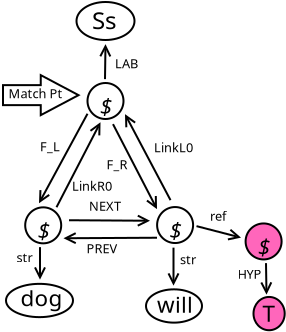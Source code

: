 <?xml version="1.0" encoding="UTF-8"?>
<dia:diagram xmlns:dia="http://www.lysator.liu.se/~alla/dia/">
  <dia:layer name="Background" visible="true">
    <dia:object type="Standard - Line" version="0" id="O0">
      <dia:attribute name="obj_pos">
        <dia:point val="5.175,11.725"/>
      </dia:attribute>
      <dia:attribute name="obj_bb">
        <dia:rectangle val="4.712,7.182;7.668,12.007"/>
      </dia:attribute>
      <dia:attribute name="conn_endpoints">
        <dia:point val="5.175,11.725"/>
        <dia:point val="7.6,7.25"/>
      </dia:attribute>
      <dia:attribute name="numcp">
        <dia:int val="1"/>
      </dia:attribute>
      <dia:attribute name="start_arrow">
        <dia:enum val="1"/>
      </dia:attribute>
      <dia:attribute name="start_arrow_length">
        <dia:real val="0.5"/>
      </dia:attribute>
      <dia:attribute name="start_arrow_width">
        <dia:real val="0.5"/>
      </dia:attribute>
    </dia:object>
    <dia:object type="Standard - Line" version="0" id="O1">
      <dia:attribute name="obj_pos">
        <dia:point val="8.25,7.675"/>
      </dia:attribute>
      <dia:attribute name="obj_bb">
        <dia:rectangle val="5.983,7.401;8.717,11.992"/>
      </dia:attribute>
      <dia:attribute name="conn_endpoints">
        <dia:point val="8.25,7.675"/>
        <dia:point val="6.05,11.925"/>
      </dia:attribute>
      <dia:attribute name="numcp">
        <dia:int val="1"/>
      </dia:attribute>
      <dia:attribute name="start_arrow">
        <dia:enum val="1"/>
      </dia:attribute>
      <dia:attribute name="start_arrow_length">
        <dia:real val="0.5"/>
      </dia:attribute>
      <dia:attribute name="start_arrow_width">
        <dia:real val="0.5"/>
      </dia:attribute>
    </dia:object>
    <dia:object type="Standard - Line" version="0" id="O2">
      <dia:attribute name="obj_pos">
        <dia:point val="9.475,7.27"/>
      </dia:attribute>
      <dia:attribute name="obj_bb">
        <dia:rectangle val="9.01,6.992;11.818,11.638"/>
      </dia:attribute>
      <dia:attribute name="conn_endpoints">
        <dia:point val="9.475,7.27"/>
        <dia:point val="11.75,11.57"/>
      </dia:attribute>
      <dia:attribute name="numcp">
        <dia:int val="1"/>
      </dia:attribute>
      <dia:attribute name="start_arrow">
        <dia:enum val="1"/>
      </dia:attribute>
      <dia:attribute name="start_arrow_length">
        <dia:real val="0.5"/>
      </dia:attribute>
      <dia:attribute name="start_arrow_width">
        <dia:real val="0.5"/>
      </dia:attribute>
    </dia:object>
    <dia:object type="Standard - Line" version="0" id="O3">
      <dia:attribute name="obj_pos">
        <dia:point val="10.725,12.6"/>
      </dia:attribute>
      <dia:attribute name="obj_bb">
        <dia:rectangle val="6.625,12.1;10.778,13.1"/>
      </dia:attribute>
      <dia:attribute name="conn_endpoints">
        <dia:point val="10.725,12.6"/>
        <dia:point val="6.675,12.575"/>
      </dia:attribute>
      <dia:attribute name="numcp">
        <dia:int val="1"/>
      </dia:attribute>
      <dia:attribute name="start_arrow">
        <dia:enum val="1"/>
      </dia:attribute>
      <dia:attribute name="start_arrow_length">
        <dia:real val="0.5"/>
      </dia:attribute>
      <dia:attribute name="start_arrow_width">
        <dia:real val="0.5"/>
      </dia:attribute>
    </dia:object>
    <dia:object type="Standard - Line" version="0" id="O4">
      <dia:attribute name="obj_pos">
        <dia:point val="6.4,13.475"/>
      </dia:attribute>
      <dia:attribute name="obj_bb">
        <dia:rectangle val="6.347,12.975;11.125,13.975"/>
      </dia:attribute>
      <dia:attribute name="conn_endpoints">
        <dia:point val="6.4,13.475"/>
        <dia:point val="11.075,13.45"/>
      </dia:attribute>
      <dia:attribute name="numcp">
        <dia:int val="1"/>
      </dia:attribute>
      <dia:attribute name="start_arrow">
        <dia:enum val="1"/>
      </dia:attribute>
      <dia:attribute name="start_arrow_length">
        <dia:real val="0.5"/>
      </dia:attribute>
      <dia:attribute name="start_arrow_width">
        <dia:real val="0.5"/>
      </dia:attribute>
    </dia:object>
    <dia:group>
      <dia:object type="Standard - Ellipse" version="0" id="O5">
        <dia:attribute name="obj_pos">
          <dia:point val="7.05,1.663"/>
        </dia:attribute>
        <dia:attribute name="obj_bb">
          <dia:rectangle val="7,1.613;10,3.612"/>
        </dia:attribute>
        <dia:attribute name="elem_corner">
          <dia:point val="7.05,1.663"/>
        </dia:attribute>
        <dia:attribute name="elem_width">
          <dia:real val="2.9"/>
        </dia:attribute>
        <dia:attribute name="elem_height">
          <dia:real val="1.9"/>
        </dia:attribute>
      </dia:object>
      <dia:object type="Standard - Text" version="1" id="O6">
        <dia:attribute name="obj_pos">
          <dia:point val="7.825,3.02"/>
        </dia:attribute>
        <dia:attribute name="obj_bb">
          <dia:rectangle val="7.825,2.002;9.09,3.763"/>
        </dia:attribute>
        <dia:attribute name="text">
          <dia:composite type="text">
            <dia:attribute name="string">
              <dia:string>#Ss#</dia:string>
            </dia:attribute>
            <dia:attribute name="font">
              <dia:font family="sans" style="0" name="Helvetica"/>
            </dia:attribute>
            <dia:attribute name="height">
              <dia:real val="1.5"/>
            </dia:attribute>
            <dia:attribute name="pos">
              <dia:point val="7.825,3.02"/>
            </dia:attribute>
            <dia:attribute name="color">
              <dia:color val="#000000"/>
            </dia:attribute>
            <dia:attribute name="alignment">
              <dia:enum val="0"/>
            </dia:attribute>
          </dia:composite>
        </dia:attribute>
        <dia:attribute name="valign">
          <dia:enum val="3"/>
        </dia:attribute>
      </dia:object>
    </dia:group>
    <dia:object type="Standard - Line" version="0" id="O7">
      <dia:attribute name="obj_pos">
        <dia:point val="8.5,3.77"/>
      </dia:attribute>
      <dia:attribute name="obj_bb">
        <dia:rectangle val="7.999,3.713;9.001,5.571"/>
      </dia:attribute>
      <dia:attribute name="conn_endpoints">
        <dia:point val="8.5,3.77"/>
        <dia:point val="8.475,5.52"/>
      </dia:attribute>
      <dia:attribute name="numcp">
        <dia:int val="1"/>
      </dia:attribute>
      <dia:attribute name="start_arrow">
        <dia:enum val="1"/>
      </dia:attribute>
      <dia:attribute name="start_arrow_length">
        <dia:real val="0.5"/>
      </dia:attribute>
      <dia:attribute name="start_arrow_width">
        <dia:real val="0.5"/>
      </dia:attribute>
    </dia:object>
    <dia:group>
      <dia:object type="Standard - Ellipse" version="0" id="O8">
        <dia:attribute name="obj_pos">
          <dia:point val="3.525,15.755"/>
        </dia:attribute>
        <dia:attribute name="obj_bb">
          <dia:rectangle val="3.475,15.705;6.925,17.47"/>
        </dia:attribute>
        <dia:attribute name="elem_corner">
          <dia:point val="3.525,15.755"/>
        </dia:attribute>
        <dia:attribute name="elem_width">
          <dia:real val="3.35"/>
        </dia:attribute>
        <dia:attribute name="elem_height">
          <dia:real val="1.665"/>
        </dia:attribute>
      </dia:object>
      <dia:object type="Standard - Text" version="1" id="O9">
        <dia:attribute name="obj_pos">
          <dia:point val="4.25,16.87"/>
        </dia:attribute>
        <dia:attribute name="obj_bb">
          <dia:rectangle val="4.25,15.92;6.17,17.562"/>
        </dia:attribute>
        <dia:attribute name="text">
          <dia:composite type="text">
            <dia:attribute name="string">
              <dia:string>#dog#</dia:string>
            </dia:attribute>
            <dia:attribute name="font">
              <dia:font family="sans" style="0" name="Helvetica"/>
            </dia:attribute>
            <dia:attribute name="height">
              <dia:real val="1.4"/>
            </dia:attribute>
            <dia:attribute name="pos">
              <dia:point val="4.25,16.87"/>
            </dia:attribute>
            <dia:attribute name="color">
              <dia:color val="#000000"/>
            </dia:attribute>
            <dia:attribute name="alignment">
              <dia:enum val="0"/>
            </dia:attribute>
          </dia:composite>
        </dia:attribute>
        <dia:attribute name="valign">
          <dia:enum val="3"/>
        </dia:attribute>
      </dia:object>
    </dia:group>
    <dia:object type="Standard - Line" version="0" id="O10">
      <dia:attribute name="obj_pos">
        <dia:point val="11.9,15.845"/>
      </dia:attribute>
      <dia:attribute name="obj_bb">
        <dia:rectangle val="11.4,13.895;12.4,15.895"/>
      </dia:attribute>
      <dia:attribute name="conn_endpoints">
        <dia:point val="11.9,15.845"/>
        <dia:point val="11.9,13.945"/>
      </dia:attribute>
      <dia:attribute name="numcp">
        <dia:int val="1"/>
      </dia:attribute>
      <dia:attribute name="start_arrow">
        <dia:enum val="1"/>
      </dia:attribute>
      <dia:attribute name="start_arrow_length">
        <dia:real val="0.5"/>
      </dia:attribute>
      <dia:attribute name="start_arrow_width">
        <dia:real val="0.5"/>
      </dia:attribute>
    </dia:object>
    <dia:object type="Standard - Line" version="0" id="O11">
      <dia:attribute name="obj_pos">
        <dia:point val="5.225,15.545"/>
      </dia:attribute>
      <dia:attribute name="obj_bb">
        <dia:rectangle val="4.725,13.87;5.725,15.595"/>
      </dia:attribute>
      <dia:attribute name="conn_endpoints">
        <dia:point val="5.225,15.545"/>
        <dia:point val="5.225,13.92"/>
      </dia:attribute>
      <dia:attribute name="numcp">
        <dia:int val="1"/>
      </dia:attribute>
      <dia:attribute name="start_arrow">
        <dia:enum val="1"/>
      </dia:attribute>
      <dia:attribute name="start_arrow_length">
        <dia:real val="0.5"/>
      </dia:attribute>
      <dia:attribute name="start_arrow_width">
        <dia:real val="0.5"/>
      </dia:attribute>
    </dia:object>
    <dia:group>
      <dia:object type="Standard - Ellipse" version="0" id="O12">
        <dia:attribute name="obj_pos">
          <dia:point val="4.485,11.93"/>
        </dia:attribute>
        <dia:attribute name="obj_bb">
          <dia:rectangle val="4.435,11.88;6.335,13.78"/>
        </dia:attribute>
        <dia:attribute name="elem_corner">
          <dia:point val="4.485,11.93"/>
        </dia:attribute>
        <dia:attribute name="elem_width">
          <dia:real val="1.8"/>
        </dia:attribute>
        <dia:attribute name="elem_height">
          <dia:real val="1.8"/>
        </dia:attribute>
        <dia:attribute name="aspect">
          <dia:enum val="2"/>
        </dia:attribute>
      </dia:object>
      <dia:object type="Standard - Text" version="1" id="O13">
        <dia:attribute name="obj_pos">
          <dia:point val="5.41,13.043"/>
        </dia:attribute>
        <dia:attribute name="obj_bb">
          <dia:rectangle val="5.085,12.221;5.735,13.864"/>
        </dia:attribute>
        <dia:attribute name="text">
          <dia:composite type="text">
            <dia:attribute name="string">
              <dia:string>#$#</dia:string>
            </dia:attribute>
            <dia:attribute name="font">
              <dia:font family="sans" style="8" name="Helvetica-Oblique"/>
            </dia:attribute>
            <dia:attribute name="height">
              <dia:real val="1.4"/>
            </dia:attribute>
            <dia:attribute name="pos">
              <dia:point val="5.41,13.171"/>
            </dia:attribute>
            <dia:attribute name="color">
              <dia:color val="#000000"/>
            </dia:attribute>
            <dia:attribute name="alignment">
              <dia:enum val="1"/>
            </dia:attribute>
          </dia:composite>
        </dia:attribute>
        <dia:attribute name="valign">
          <dia:enum val="2"/>
        </dia:attribute>
      </dia:object>
    </dia:group>
    <dia:object type="Standard - Text" version="1" id="O14">
      <dia:attribute name="obj_pos">
        <dia:point val="7.55,14.22"/>
      </dia:attribute>
      <dia:attribute name="obj_bb">
        <dia:rectangle val="7.55,13.66;9.092,14.652"/>
      </dia:attribute>
      <dia:attribute name="text">
        <dia:composite type="text">
          <dia:attribute name="string">
            <dia:string>#PREV#</dia:string>
          </dia:attribute>
          <dia:attribute name="font">
            <dia:font family="sans" style="0" name="Helvetica"/>
          </dia:attribute>
          <dia:attribute name="height">
            <dia:real val="0.8"/>
          </dia:attribute>
          <dia:attribute name="pos">
            <dia:point val="7.55,14.22"/>
          </dia:attribute>
          <dia:attribute name="color">
            <dia:color val="#000000"/>
          </dia:attribute>
          <dia:attribute name="alignment">
            <dia:enum val="0"/>
          </dia:attribute>
        </dia:composite>
      </dia:attribute>
      <dia:attribute name="valign">
        <dia:enum val="3"/>
      </dia:attribute>
    </dia:object>
    <dia:object type="Standard - Text" version="1" id="O15">
      <dia:attribute name="obj_pos">
        <dia:point val="7.675,12.095"/>
      </dia:attribute>
      <dia:attribute name="obj_bb">
        <dia:rectangle val="7.675,11.535;9.245,12.527"/>
      </dia:attribute>
      <dia:attribute name="text">
        <dia:composite type="text">
          <dia:attribute name="string">
            <dia:string>#NEXT#</dia:string>
          </dia:attribute>
          <dia:attribute name="font">
            <dia:font family="sans" style="0" name="Helvetica"/>
          </dia:attribute>
          <dia:attribute name="height">
            <dia:real val="0.8"/>
          </dia:attribute>
          <dia:attribute name="pos">
            <dia:point val="7.675,12.095"/>
          </dia:attribute>
          <dia:attribute name="color">
            <dia:color val="#000000"/>
          </dia:attribute>
          <dia:attribute name="alignment">
            <dia:enum val="0"/>
          </dia:attribute>
        </dia:composite>
      </dia:attribute>
      <dia:attribute name="valign">
        <dia:enum val="3"/>
      </dia:attribute>
    </dia:object>
    <dia:object type="Standard - Text" version="1" id="O16">
      <dia:attribute name="obj_pos">
        <dia:point val="12.225,14.77"/>
      </dia:attribute>
      <dia:attribute name="obj_bb">
        <dia:rectangle val="12.225,14.21;13.015,15.202"/>
      </dia:attribute>
      <dia:attribute name="text">
        <dia:composite type="text">
          <dia:attribute name="string">
            <dia:string>#str#</dia:string>
          </dia:attribute>
          <dia:attribute name="font">
            <dia:font family="sans" style="0" name="Helvetica"/>
          </dia:attribute>
          <dia:attribute name="height">
            <dia:real val="0.8"/>
          </dia:attribute>
          <dia:attribute name="pos">
            <dia:point val="12.225,14.77"/>
          </dia:attribute>
          <dia:attribute name="color">
            <dia:color val="#000000"/>
          </dia:attribute>
          <dia:attribute name="alignment">
            <dia:enum val="0"/>
          </dia:attribute>
        </dia:composite>
      </dia:attribute>
      <dia:attribute name="valign">
        <dia:enum val="3"/>
      </dia:attribute>
    </dia:object>
    <dia:object type="Standard - Text" version="1" id="O17">
      <dia:attribute name="obj_pos">
        <dia:point val="4.05,14.67"/>
      </dia:attribute>
      <dia:attribute name="obj_bb">
        <dia:rectangle val="4.05,14.11;4.84,15.102"/>
      </dia:attribute>
      <dia:attribute name="text">
        <dia:composite type="text">
          <dia:attribute name="string">
            <dia:string>#str#</dia:string>
          </dia:attribute>
          <dia:attribute name="font">
            <dia:font family="sans" style="0" name="Helvetica"/>
          </dia:attribute>
          <dia:attribute name="height">
            <dia:real val="0.8"/>
          </dia:attribute>
          <dia:attribute name="pos">
            <dia:point val="4.05,14.67"/>
          </dia:attribute>
          <dia:attribute name="color">
            <dia:color val="#000000"/>
          </dia:attribute>
          <dia:attribute name="alignment">
            <dia:enum val="0"/>
          </dia:attribute>
        </dia:composite>
      </dia:attribute>
      <dia:attribute name="valign">
        <dia:enum val="3"/>
      </dia:attribute>
    </dia:object>
    <dia:object type="Standard - Text" version="1" id="O18">
      <dia:attribute name="obj_pos">
        <dia:point val="10.925,9.17"/>
      </dia:attribute>
      <dia:attribute name="obj_bb">
        <dia:rectangle val="10.925,8.61;12.832,9.602"/>
      </dia:attribute>
      <dia:attribute name="text">
        <dia:composite type="text">
          <dia:attribute name="string">
            <dia:string>#LinkL0#</dia:string>
          </dia:attribute>
          <dia:attribute name="font">
            <dia:font family="sans" style="0" name="Helvetica"/>
          </dia:attribute>
          <dia:attribute name="height">
            <dia:real val="0.8"/>
          </dia:attribute>
          <dia:attribute name="pos">
            <dia:point val="10.925,9.17"/>
          </dia:attribute>
          <dia:attribute name="color">
            <dia:color val="#000000"/>
          </dia:attribute>
          <dia:attribute name="alignment">
            <dia:enum val="0"/>
          </dia:attribute>
        </dia:composite>
      </dia:attribute>
      <dia:attribute name="valign">
        <dia:enum val="3"/>
      </dia:attribute>
    </dia:object>
    <dia:object type="Standard - Text" version="1" id="O19">
      <dia:attribute name="obj_pos">
        <dia:point val="6.825,11.095"/>
      </dia:attribute>
      <dia:attribute name="obj_bb">
        <dia:rectangle val="6.825,10.535;8.812,11.527"/>
      </dia:attribute>
      <dia:attribute name="text">
        <dia:composite type="text">
          <dia:attribute name="string">
            <dia:string>#LinkR0#</dia:string>
          </dia:attribute>
          <dia:attribute name="font">
            <dia:font family="sans" style="0" name="Helvetica"/>
          </dia:attribute>
          <dia:attribute name="height">
            <dia:real val="0.8"/>
          </dia:attribute>
          <dia:attribute name="pos">
            <dia:point val="6.825,11.095"/>
          </dia:attribute>
          <dia:attribute name="color">
            <dia:color val="#000000"/>
          </dia:attribute>
          <dia:attribute name="alignment">
            <dia:enum val="0"/>
          </dia:attribute>
        </dia:composite>
      </dia:attribute>
      <dia:attribute name="valign">
        <dia:enum val="3"/>
      </dia:attribute>
    </dia:object>
    <dia:object type="Standard - Text" version="1" id="O20">
      <dia:attribute name="obj_pos">
        <dia:point val="8.55,10.02"/>
      </dia:attribute>
      <dia:attribute name="obj_bb">
        <dia:rectangle val="8.55,9.46;9.6,10.452"/>
      </dia:attribute>
      <dia:attribute name="text">
        <dia:composite type="text">
          <dia:attribute name="string">
            <dia:string>#F_R#</dia:string>
          </dia:attribute>
          <dia:attribute name="font">
            <dia:font family="sans" style="0" name="Helvetica"/>
          </dia:attribute>
          <dia:attribute name="height">
            <dia:real val="0.8"/>
          </dia:attribute>
          <dia:attribute name="pos">
            <dia:point val="8.55,10.02"/>
          </dia:attribute>
          <dia:attribute name="color">
            <dia:color val="#000000"/>
          </dia:attribute>
          <dia:attribute name="alignment">
            <dia:enum val="0"/>
          </dia:attribute>
        </dia:composite>
      </dia:attribute>
      <dia:attribute name="valign">
        <dia:enum val="3"/>
      </dia:attribute>
    </dia:object>
    <dia:object type="Standard - Text" version="1" id="O21">
      <dia:attribute name="obj_pos">
        <dia:point val="5.225,9.12"/>
      </dia:attribute>
      <dia:attribute name="obj_bb">
        <dia:rectangle val="5.208,8.56;6.178,9.552"/>
      </dia:attribute>
      <dia:attribute name="text">
        <dia:composite type="text">
          <dia:attribute name="string">
            <dia:string>#F_L#</dia:string>
          </dia:attribute>
          <dia:attribute name="font">
            <dia:font family="sans" style="0" name="Helvetica"/>
          </dia:attribute>
          <dia:attribute name="height">
            <dia:real val="0.8"/>
          </dia:attribute>
          <dia:attribute name="pos">
            <dia:point val="5.225,9.12"/>
          </dia:attribute>
          <dia:attribute name="color">
            <dia:color val="#000000"/>
          </dia:attribute>
          <dia:attribute name="alignment">
            <dia:enum val="0"/>
          </dia:attribute>
        </dia:composite>
      </dia:attribute>
      <dia:attribute name="valign">
        <dia:enum val="3"/>
      </dia:attribute>
    </dia:object>
    <dia:object type="Standard - Text" version="1" id="O22">
      <dia:attribute name="obj_pos">
        <dia:point val="8.975,4.97"/>
      </dia:attribute>
      <dia:attribute name="obj_bb">
        <dia:rectangle val="8.958,4.41;10.113,5.402"/>
      </dia:attribute>
      <dia:attribute name="text">
        <dia:composite type="text">
          <dia:attribute name="string">
            <dia:string>#LAB#</dia:string>
          </dia:attribute>
          <dia:attribute name="font">
            <dia:font family="sans" style="0" name="Helvetica"/>
          </dia:attribute>
          <dia:attribute name="height">
            <dia:real val="0.8"/>
          </dia:attribute>
          <dia:attribute name="pos">
            <dia:point val="8.975,4.97"/>
          </dia:attribute>
          <dia:attribute name="color">
            <dia:color val="#000000"/>
          </dia:attribute>
          <dia:attribute name="alignment">
            <dia:enum val="0"/>
          </dia:attribute>
        </dia:composite>
      </dia:attribute>
      <dia:attribute name="valign">
        <dia:enum val="3"/>
      </dia:attribute>
    </dia:object>
    <dia:group>
      <dia:object type="Geometric - Right Arrow" version="0" id="O23">
        <dia:attribute name="obj_pos">
          <dia:point val="3.375,5.32"/>
        </dia:attribute>
        <dia:attribute name="obj_bb">
          <dia:rectangle val="3.325,5.237;7.257,7.403"/>
        </dia:attribute>
        <dia:attribute name="elem_corner">
          <dia:point val="3.375,5.32"/>
        </dia:attribute>
        <dia:attribute name="elem_width">
          <dia:real val="3.775"/>
        </dia:attribute>
        <dia:attribute name="elem_height">
          <dia:real val="2.0"/>
        </dia:attribute>
        <dia:attribute name="line_width">
          <dia:real val="0.1"/>
        </dia:attribute>
        <dia:attribute name="line_colour">
          <dia:color val="#000000"/>
        </dia:attribute>
        <dia:attribute name="fill_colour">
          <dia:color val="#ffffff"/>
        </dia:attribute>
        <dia:attribute name="show_background">
          <dia:boolean val="true"/>
        </dia:attribute>
        <dia:attribute name="line_style">
          <dia:enum val="0"/>
          <dia:real val="1"/>
        </dia:attribute>
        <dia:attribute name="flip_horizontal">
          <dia:boolean val="false"/>
        </dia:attribute>
        <dia:attribute name="flip_vertical">
          <dia:boolean val="false"/>
        </dia:attribute>
      </dia:object>
      <dia:object type="Standard - Text" version="1" id="O24">
        <dia:attribute name="obj_pos">
          <dia:point val="3.65,6.47"/>
        </dia:attribute>
        <dia:attribute name="obj_bb">
          <dia:rectangle val="3.65,5.91;6.21,6.902"/>
        </dia:attribute>
        <dia:attribute name="text">
          <dia:composite type="text">
            <dia:attribute name="string">
              <dia:string>#Match Pt#</dia:string>
            </dia:attribute>
            <dia:attribute name="font">
              <dia:font family="sans" style="0" name="Helvetica"/>
            </dia:attribute>
            <dia:attribute name="height">
              <dia:real val="0.8"/>
            </dia:attribute>
            <dia:attribute name="pos">
              <dia:point val="3.65,6.47"/>
            </dia:attribute>
            <dia:attribute name="color">
              <dia:color val="#000000"/>
            </dia:attribute>
            <dia:attribute name="alignment">
              <dia:enum val="0"/>
            </dia:attribute>
          </dia:composite>
        </dia:attribute>
        <dia:attribute name="valign">
          <dia:enum val="3"/>
        </dia:attribute>
      </dia:object>
    </dia:group>
    <dia:group>
      <dia:object type="Standard - Ellipse" version="0" id="O25">
        <dia:attribute name="obj_pos">
          <dia:point val="10.525,16.03"/>
        </dia:attribute>
        <dia:attribute name="obj_bb">
          <dia:rectangle val="10.475,15.98;13.375,17.745"/>
        </dia:attribute>
        <dia:attribute name="elem_corner">
          <dia:point val="10.525,16.03"/>
        </dia:attribute>
        <dia:attribute name="elem_width">
          <dia:real val="2.8"/>
        </dia:attribute>
        <dia:attribute name="elem_height">
          <dia:real val="1.665"/>
        </dia:attribute>
      </dia:object>
      <dia:object type="Standard - Text" version="1" id="O26">
        <dia:attribute name="obj_pos">
          <dia:point val="11.075,17.195"/>
        </dia:attribute>
        <dia:attribute name="obj_bb">
          <dia:rectangle val="11.075,16.245;12.758,17.887"/>
        </dia:attribute>
        <dia:attribute name="text">
          <dia:composite type="text">
            <dia:attribute name="string">
              <dia:string>#will#</dia:string>
            </dia:attribute>
            <dia:attribute name="font">
              <dia:font family="sans" style="0" name="Helvetica"/>
            </dia:attribute>
            <dia:attribute name="height">
              <dia:real val="1.4"/>
            </dia:attribute>
            <dia:attribute name="pos">
              <dia:point val="11.075,17.195"/>
            </dia:attribute>
            <dia:attribute name="color">
              <dia:color val="#000000"/>
            </dia:attribute>
            <dia:attribute name="alignment">
              <dia:enum val="0"/>
            </dia:attribute>
          </dia:composite>
        </dia:attribute>
        <dia:attribute name="valign">
          <dia:enum val="3"/>
        </dia:attribute>
      </dia:object>
    </dia:group>
    <dia:group>
      <dia:object type="Standard - Ellipse" version="0" id="O27">
        <dia:attribute name="obj_pos">
          <dia:point val="15.505,12.735"/>
        </dia:attribute>
        <dia:attribute name="obj_bb">
          <dia:rectangle val="15.455,12.685;17.355,14.585"/>
        </dia:attribute>
        <dia:attribute name="elem_corner">
          <dia:point val="15.505,12.735"/>
        </dia:attribute>
        <dia:attribute name="elem_width">
          <dia:real val="1.8"/>
        </dia:attribute>
        <dia:attribute name="elem_height">
          <dia:real val="1.8"/>
        </dia:attribute>
        <dia:attribute name="inner_color">
          <dia:color val="#ff66bb"/>
        </dia:attribute>
        <dia:attribute name="aspect">
          <dia:enum val="2"/>
        </dia:attribute>
      </dia:object>
      <dia:object type="Standard - Text" version="1" id="O28">
        <dia:attribute name="obj_pos">
          <dia:point val="16.43,13.848"/>
        </dia:attribute>
        <dia:attribute name="obj_bb">
          <dia:rectangle val="16.105,13.026;16.755,14.669"/>
        </dia:attribute>
        <dia:attribute name="text">
          <dia:composite type="text">
            <dia:attribute name="string">
              <dia:string>#$#</dia:string>
            </dia:attribute>
            <dia:attribute name="font">
              <dia:font family="sans" style="8" name="Helvetica-Oblique"/>
            </dia:attribute>
            <dia:attribute name="height">
              <dia:real val="1.4"/>
            </dia:attribute>
            <dia:attribute name="pos">
              <dia:point val="16.43,13.976"/>
            </dia:attribute>
            <dia:attribute name="color">
              <dia:color val="#000000"/>
            </dia:attribute>
            <dia:attribute name="alignment">
              <dia:enum val="1"/>
            </dia:attribute>
          </dia:composite>
        </dia:attribute>
        <dia:attribute name="valign">
          <dia:enum val="2"/>
        </dia:attribute>
      </dia:object>
    </dia:group>
    <dia:group>
      <dia:object type="Standard - Ellipse" version="0" id="O29">
        <dia:attribute name="obj_pos">
          <dia:point val="7.6,5.713"/>
        </dia:attribute>
        <dia:attribute name="obj_bb">
          <dia:rectangle val="7.55,5.662;9.45,7.562"/>
        </dia:attribute>
        <dia:attribute name="elem_corner">
          <dia:point val="7.6,5.713"/>
        </dia:attribute>
        <dia:attribute name="elem_width">
          <dia:real val="1.8"/>
        </dia:attribute>
        <dia:attribute name="elem_height">
          <dia:real val="1.8"/>
        </dia:attribute>
        <dia:attribute name="aspect">
          <dia:enum val="2"/>
        </dia:attribute>
      </dia:object>
      <dia:object type="Standard - Text" version="1" id="O30">
        <dia:attribute name="obj_pos">
          <dia:point val="8.525,6.825"/>
        </dia:attribute>
        <dia:attribute name="obj_bb">
          <dia:rectangle val="8.17,5.959;8.85,7.691"/>
        </dia:attribute>
        <dia:attribute name="text">
          <dia:composite type="text">
            <dia:attribute name="string">
              <dia:string>#$#</dia:string>
            </dia:attribute>
            <dia:attribute name="font">
              <dia:font family="sans" style="8" name="Helvetica-Oblique"/>
            </dia:attribute>
            <dia:attribute name="height">
              <dia:real val="1.4"/>
            </dia:attribute>
            <dia:attribute name="pos">
              <dia:point val="8.525,6.939"/>
            </dia:attribute>
            <dia:attribute name="color">
              <dia:color val="#000000"/>
            </dia:attribute>
            <dia:attribute name="alignment">
              <dia:enum val="1"/>
            </dia:attribute>
          </dia:composite>
        </dia:attribute>
        <dia:attribute name="valign">
          <dia:enum val="2"/>
        </dia:attribute>
      </dia:object>
    </dia:group>
    <dia:object type="Standard - Line" version="0" id="O31">
      <dia:attribute name="obj_pos">
        <dia:point val="11.075,12.02"/>
      </dia:attribute>
      <dia:attribute name="obj_bb">
        <dia:rectangle val="8.808,7.703;11.542,12.294"/>
      </dia:attribute>
      <dia:attribute name="conn_endpoints">
        <dia:point val="11.075,12.02"/>
        <dia:point val="8.875,7.77"/>
      </dia:attribute>
      <dia:attribute name="numcp">
        <dia:int val="1"/>
      </dia:attribute>
      <dia:attribute name="start_arrow">
        <dia:enum val="1"/>
      </dia:attribute>
      <dia:attribute name="start_arrow_length">
        <dia:real val="0.5"/>
      </dia:attribute>
      <dia:attribute name="start_arrow_width">
        <dia:real val="0.5"/>
      </dia:attribute>
    </dia:object>
    <dia:group>
      <dia:object type="Standard - Ellipse" version="0" id="O32">
        <dia:attribute name="obj_pos">
          <dia:point val="11.08,11.915"/>
        </dia:attribute>
        <dia:attribute name="obj_bb">
          <dia:rectangle val="11.03,11.865;12.93,13.765"/>
        </dia:attribute>
        <dia:attribute name="elem_corner">
          <dia:point val="11.08,11.915"/>
        </dia:attribute>
        <dia:attribute name="elem_width">
          <dia:real val="1.8"/>
        </dia:attribute>
        <dia:attribute name="elem_height">
          <dia:real val="1.8"/>
        </dia:attribute>
        <dia:attribute name="aspect">
          <dia:enum val="2"/>
        </dia:attribute>
      </dia:object>
      <dia:object type="Standard - Text" version="1" id="O33">
        <dia:attribute name="obj_pos">
          <dia:point val="12.005,13.027"/>
        </dia:attribute>
        <dia:attribute name="obj_bb">
          <dia:rectangle val="11.68,12.206;12.33,13.849"/>
        </dia:attribute>
        <dia:attribute name="text">
          <dia:composite type="text">
            <dia:attribute name="string">
              <dia:string>#$#</dia:string>
            </dia:attribute>
            <dia:attribute name="font">
              <dia:font family="sans" style="8" name="Helvetica-Oblique"/>
            </dia:attribute>
            <dia:attribute name="height">
              <dia:real val="1.4"/>
            </dia:attribute>
            <dia:attribute name="pos">
              <dia:point val="12.005,13.156"/>
            </dia:attribute>
            <dia:attribute name="color">
              <dia:color val="#000000"/>
            </dia:attribute>
            <dia:attribute name="alignment">
              <dia:enum val="1"/>
            </dia:attribute>
          </dia:composite>
        </dia:attribute>
        <dia:attribute name="valign">
          <dia:enum val="2"/>
        </dia:attribute>
      </dia:object>
    </dia:group>
    <dia:group>
      <dia:object type="Standard - Ellipse" version="0" id="O34">
        <dia:attribute name="obj_pos">
          <dia:point val="15.9,16.41"/>
        </dia:attribute>
        <dia:attribute name="obj_bb">
          <dia:rectangle val="15.85,16.36;17.51,18.125"/>
        </dia:attribute>
        <dia:attribute name="elem_corner">
          <dia:point val="15.9,16.41"/>
        </dia:attribute>
        <dia:attribute name="elem_width">
          <dia:real val="1.56"/>
        </dia:attribute>
        <dia:attribute name="elem_height">
          <dia:real val="1.665"/>
        </dia:attribute>
        <dia:attribute name="inner_color">
          <dia:color val="#ff66bb"/>
        </dia:attribute>
      </dia:object>
      <dia:object type="Standard - Text" version="1" id="O35">
        <dia:attribute name="obj_pos">
          <dia:point val="16.35,17.645"/>
        </dia:attribute>
        <dia:attribute name="obj_bb">
          <dia:rectangle val="16.32,16.665;16.973,18.397"/>
        </dia:attribute>
        <dia:attribute name="text">
          <dia:composite type="text">
            <dia:attribute name="string">
              <dia:string>#T#</dia:string>
            </dia:attribute>
            <dia:attribute name="font">
              <dia:font family="sans" style="0" name="Helvetica"/>
            </dia:attribute>
            <dia:attribute name="height">
              <dia:real val="1.4"/>
            </dia:attribute>
            <dia:attribute name="pos">
              <dia:point val="16.35,17.645"/>
            </dia:attribute>
            <dia:attribute name="color">
              <dia:color val="#000000"/>
            </dia:attribute>
            <dia:attribute name="alignment">
              <dia:enum val="0"/>
            </dia:attribute>
          </dia:composite>
        </dia:attribute>
        <dia:attribute name="valign">
          <dia:enum val="3"/>
        </dia:attribute>
      </dia:object>
    </dia:group>
    <dia:object type="Standard - Line" version="0" id="O36">
      <dia:attribute name="obj_pos">
        <dia:point val="15.275,13.445"/>
      </dia:attribute>
      <dia:attribute name="obj_bb">
        <dia:rectangle val="12.989,12.809;15.448,13.942"/>
      </dia:attribute>
      <dia:attribute name="conn_endpoints">
        <dia:point val="15.275,13.445"/>
        <dia:point val="13.05,12.87"/>
      </dia:attribute>
      <dia:attribute name="numcp">
        <dia:int val="1"/>
      </dia:attribute>
      <dia:attribute name="start_arrow">
        <dia:enum val="1"/>
      </dia:attribute>
      <dia:attribute name="start_arrow_length">
        <dia:real val="0.5"/>
      </dia:attribute>
      <dia:attribute name="start_arrow_width">
        <dia:real val="0.5"/>
      </dia:attribute>
    </dia:object>
    <dia:object type="Standard - Line" version="0" id="O37">
      <dia:attribute name="obj_pos">
        <dia:point val="16.55,16.295"/>
      </dia:attribute>
      <dia:attribute name="obj_bb">
        <dia:rectangle val="16.049,14.669;17.051,16.353"/>
      </dia:attribute>
      <dia:attribute name="conn_endpoints">
        <dia:point val="16.55,16.295"/>
        <dia:point val="16.525,14.72"/>
      </dia:attribute>
      <dia:attribute name="numcp">
        <dia:int val="1"/>
      </dia:attribute>
      <dia:attribute name="start_arrow">
        <dia:enum val="1"/>
      </dia:attribute>
      <dia:attribute name="start_arrow_length">
        <dia:real val="0.5"/>
      </dia:attribute>
      <dia:attribute name="start_arrow_width">
        <dia:real val="0.5"/>
      </dia:attribute>
    </dia:object>
    <dia:object type="Standard - Text" version="1" id="O38">
      <dia:attribute name="obj_pos">
        <dia:point val="13.725,12.595"/>
      </dia:attribute>
      <dia:attribute name="obj_bb">
        <dia:rectangle val="13.725,12.035;14.535,13.027"/>
      </dia:attribute>
      <dia:attribute name="text">
        <dia:composite type="text">
          <dia:attribute name="string">
            <dia:string>#ref#</dia:string>
          </dia:attribute>
          <dia:attribute name="font">
            <dia:font family="sans" style="0" name="Helvetica"/>
          </dia:attribute>
          <dia:attribute name="height">
            <dia:real val="0.8"/>
          </dia:attribute>
          <dia:attribute name="pos">
            <dia:point val="13.725,12.595"/>
          </dia:attribute>
          <dia:attribute name="color">
            <dia:color val="#000000"/>
          </dia:attribute>
          <dia:attribute name="alignment">
            <dia:enum val="0"/>
          </dia:attribute>
        </dia:composite>
      </dia:attribute>
      <dia:attribute name="valign">
        <dia:enum val="3"/>
      </dia:attribute>
    </dia:object>
    <dia:object type="Standard - Text" version="1" id="O39">
      <dia:attribute name="obj_pos">
        <dia:point val="15.1,15.495"/>
      </dia:attribute>
      <dia:attribute name="obj_bb">
        <dia:rectangle val="15.1,14.935;16.265,15.927"/>
      </dia:attribute>
      <dia:attribute name="text">
        <dia:composite type="text">
          <dia:attribute name="string">
            <dia:string>#HYP#</dia:string>
          </dia:attribute>
          <dia:attribute name="font">
            <dia:font family="sans" style="0" name="Helvetica"/>
          </dia:attribute>
          <dia:attribute name="height">
            <dia:real val="0.8"/>
          </dia:attribute>
          <dia:attribute name="pos">
            <dia:point val="15.1,15.495"/>
          </dia:attribute>
          <dia:attribute name="color">
            <dia:color val="#000000"/>
          </dia:attribute>
          <dia:attribute name="alignment">
            <dia:enum val="0"/>
          </dia:attribute>
        </dia:composite>
      </dia:attribute>
      <dia:attribute name="valign">
        <dia:enum val="3"/>
      </dia:attribute>
    </dia:object>
  </dia:layer>
</dia:diagram>
